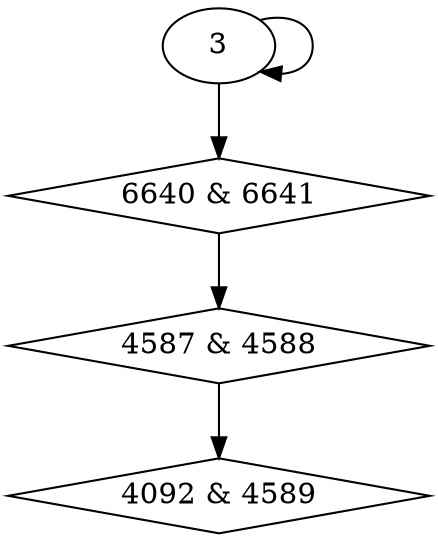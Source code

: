 digraph {
0 [label = "4092 & 4589", shape = diamond];
1 [label = "4587 & 4588", shape = diamond];
2 [label = "6640 & 6641", shape = diamond];
1 -> 0;
2 -> 1;
3 -> 2;
3 -> 3;
}
